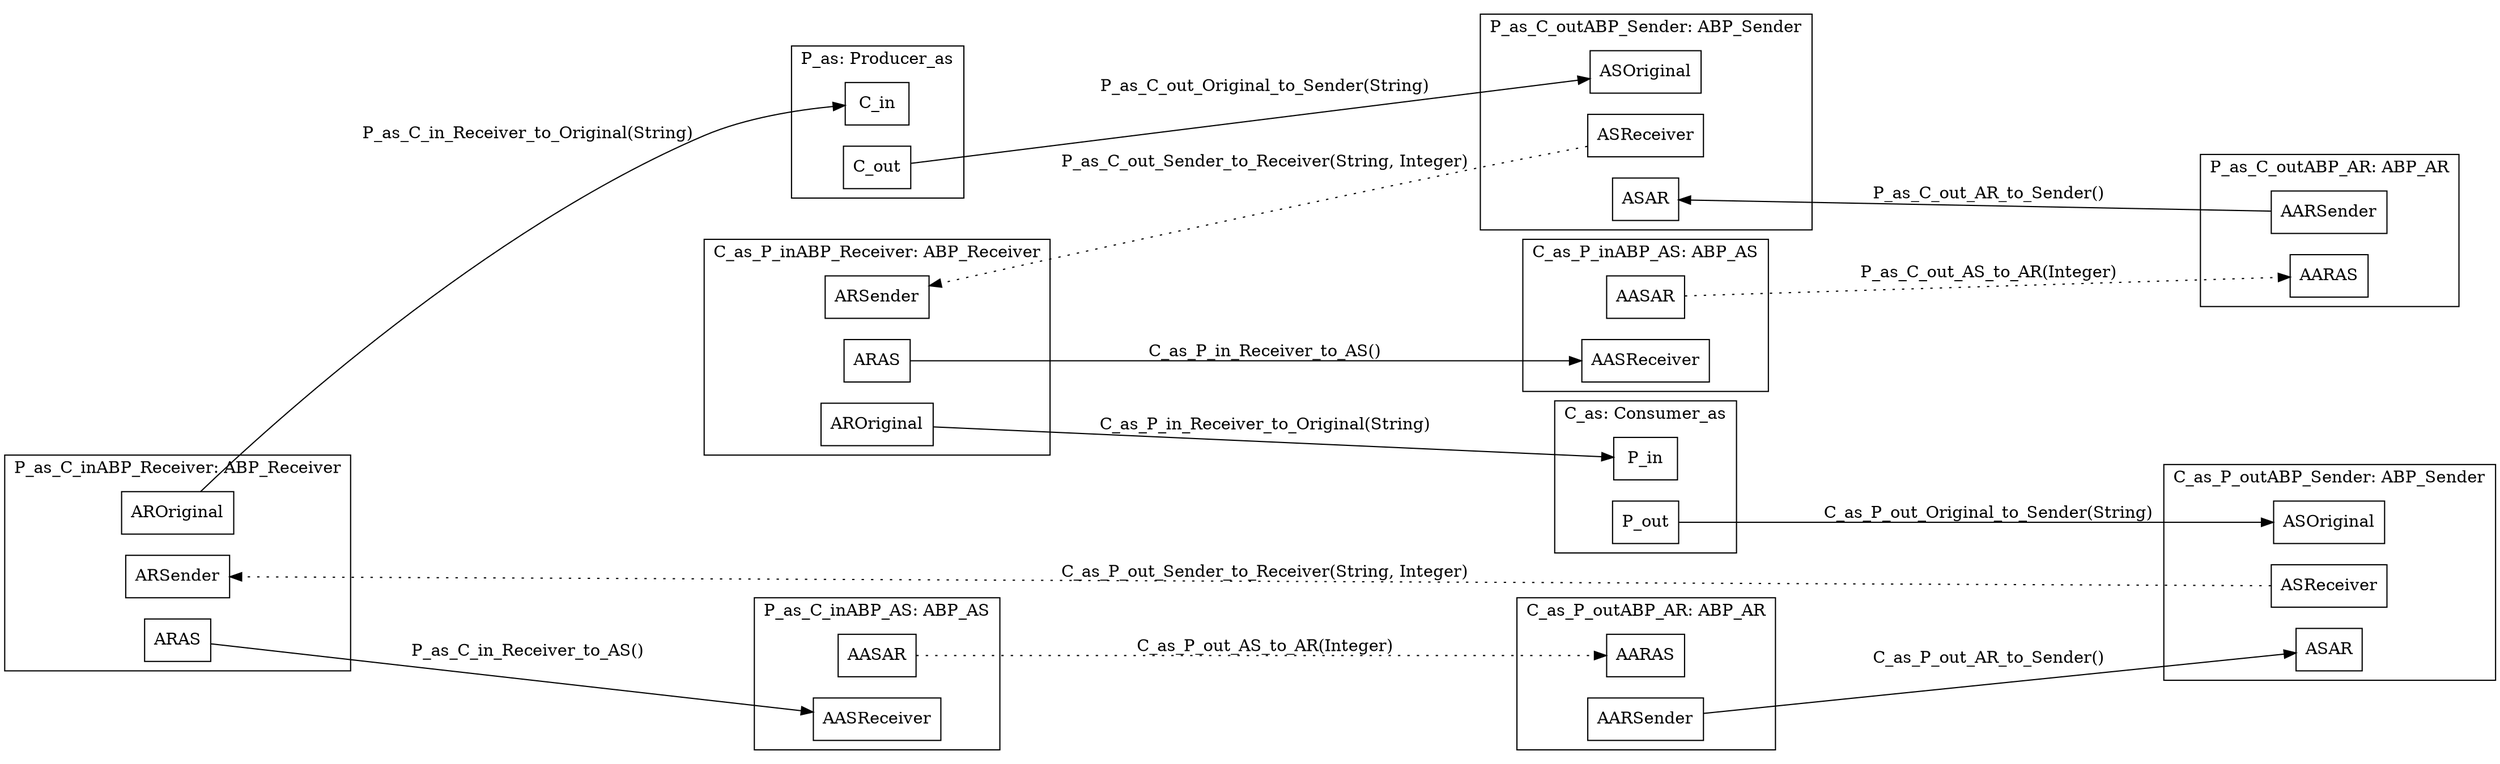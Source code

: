 
digraph Simple_as_arg_uni_ll {
  graph [rankdir = "LR"];
  
  subgraph cluster_P_as{
    label = "P_as: Producer_as";
    node [shape = box];
    P_as_C_in[label = C_in]
    P_as_C_out[label = C_out]
  }

  subgraph cluster_C_as{
    label = "C_as: Consumer_as";
    node [shape = box];
    C_as_P_in[label = P_in]
    C_as_P_out[label = P_out]
  }

  subgraph cluster_P_as_C_outABP_Sender{
    label = "P_as_C_outABP_Sender: ABP_Sender";
    node [shape = box];
    P_as_C_outABP_Sender_ASOriginal[label = ASOriginal]
    P_as_C_outABP_Sender_ASReceiver[label = ASReceiver]
    P_as_C_outABP_Sender_ASAR[label = ASAR]
  }

  subgraph cluster_P_as_C_outABP_AR{
    label = "P_as_C_outABP_AR: ABP_AR";
    node [shape = box];
    P_as_C_outABP_AR_AARAS[label = AARAS]
    P_as_C_outABP_AR_AARSender[label = AARSender]
  }

  subgraph cluster_C_as_P_inABP_Receiver{
    label = "C_as_P_inABP_Receiver: ABP_Receiver";
    node [shape = box];
    C_as_P_inABP_Receiver_AROriginal[label = AROriginal]
    C_as_P_inABP_Receiver_ARSender[label = ARSender]
    C_as_P_inABP_Receiver_ARAS[label = ARAS]
  }

  subgraph cluster_C_as_P_inABP_AS{
    label = "C_as_P_inABP_AS: ABP_AS";
    node [shape = box];
    C_as_P_inABP_AS_AASAR[label = AASAR]
    C_as_P_inABP_AS_AASReceiver[label = AASReceiver]
  }

  subgraph cluster_C_as_P_outABP_Sender{
    label = "C_as_P_outABP_Sender: ABP_Sender";
    node [shape = box];
    C_as_P_outABP_Sender_ASOriginal[label = ASOriginal]
    C_as_P_outABP_Sender_ASReceiver[label = ASReceiver]
    C_as_P_outABP_Sender_ASAR[label = ASAR]
  }

  subgraph cluster_C_as_P_outABP_AR{
    label = "C_as_P_outABP_AR: ABP_AR";
    node [shape = box];
    C_as_P_outABP_AR_AARAS[label = AARAS]
    C_as_P_outABP_AR_AARSender[label = AARSender]
  }

  subgraph cluster_P_as_C_inABP_Receiver{
    label = "P_as_C_inABP_Receiver: ABP_Receiver";
    node [shape = box];
    P_as_C_inABP_Receiver_AROriginal[label = AROriginal]
    P_as_C_inABP_Receiver_ARSender[label = ARSender]
    P_as_C_inABP_Receiver_ARAS[label = ARAS]
  }

  subgraph cluster_P_as_C_inABP_AS{
    label = "P_as_C_inABP_AS: ABP_AS";
    node [shape = box];
    P_as_C_inABP_AS_AASAR[label = AASAR]
    P_as_C_inABP_AS_AASReceiver[label = AASReceiver]
  }

  
 P_as_C_out -> P_as_C_outABP_Sender_ASOriginal [label = "P_as_C_out_Original_to_Sender(String)"];

 P_as_C_outABP_AR_AARSender -> P_as_C_outABP_Sender_ASAR [label = "P_as_C_out_AR_to_Sender()"];

 C_as_P_inABP_Receiver_AROriginal -> C_as_P_in [label = "C_as_P_in_Receiver_to_Original(String)"];

 C_as_P_inABP_Receiver_ARAS -> C_as_P_inABP_AS_AASReceiver [label = "C_as_P_in_Receiver_to_AS()"];

 P_as_C_outABP_Sender_ASReceiver -> C_as_P_inABP_Receiver_ARSender [label = "P_as_C_out_Sender_to_Receiver(String, Integer)", style=dotted];

 C_as_P_inABP_AS_AASAR -> P_as_C_outABP_AR_AARAS [label = "P_as_C_out_AS_to_AR(Integer)", style=dotted];

 C_as_P_out -> C_as_P_outABP_Sender_ASOriginal [label = "C_as_P_out_Original_to_Sender(String)"];

 C_as_P_outABP_AR_AARSender -> C_as_P_outABP_Sender_ASAR [label = "C_as_P_out_AR_to_Sender()"];

 P_as_C_inABP_Receiver_AROriginal -> P_as_C_in [label = "P_as_C_in_Receiver_to_Original(String)"];

 P_as_C_inABP_Receiver_ARAS -> P_as_C_inABP_AS_AASReceiver [label = "P_as_C_in_Receiver_to_AS()"];

 C_as_P_outABP_Sender_ASReceiver -> P_as_C_inABP_Receiver_ARSender [label = "C_as_P_out_Sender_to_Receiver(String, Integer)", style=dotted];

 P_as_C_inABP_AS_AASAR -> C_as_P_outABP_AR_AARAS [label = "C_as_P_out_AS_to_AR(Integer)", style=dotted];

}
